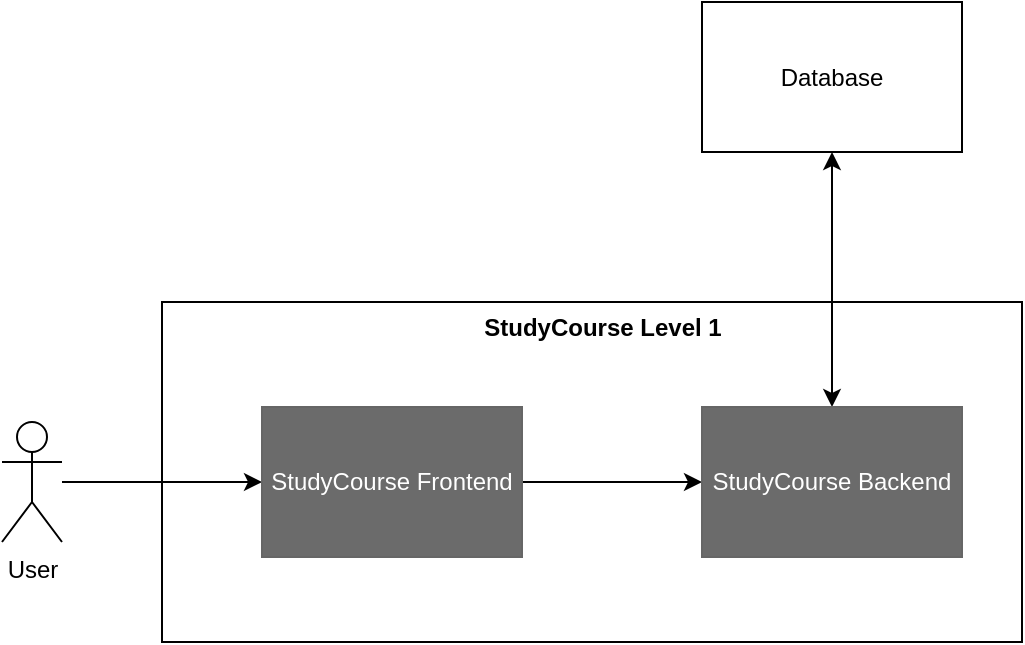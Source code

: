 <mxfile version="25.0.3">
  <diagram name="Page-1" id="jt2PeiQLLKkOWi1YZIpj">
    <mxGraphModel dx="989" dy="524" grid="1" gridSize="10" guides="1" tooltips="1" connect="1" arrows="1" fold="1" page="1" pageScale="1" pageWidth="827" pageHeight="1169" math="0" shadow="0">
      <root>
        <mxCell id="0" />
        <mxCell id="1" parent="0" />
        <mxCell id="WF4hYW6gQQ_tyJkWMNo5-8" value="" style="html=1;whiteSpace=wrap;" vertex="1" parent="1">
          <mxGeometry x="200" y="160" width="430" height="170" as="geometry" />
        </mxCell>
        <mxCell id="WF4hYW6gQQ_tyJkWMNo5-13" style="edgeStyle=orthogonalEdgeStyle;rounded=0;orthogonalLoop=1;jettySize=auto;html=1;" edge="1" parent="1" source="WF4hYW6gQQ_tyJkWMNo5-1" target="WF4hYW6gQQ_tyJkWMNo5-7">
          <mxGeometry relative="1" as="geometry" />
        </mxCell>
        <mxCell id="WF4hYW6gQQ_tyJkWMNo5-1" value="&lt;div&gt;User&lt;/div&gt;" style="shape=umlActor;verticalLabelPosition=bottom;verticalAlign=top;html=1;" vertex="1" parent="1">
          <mxGeometry x="120" y="220" width="30" height="60" as="geometry" />
        </mxCell>
        <mxCell id="WF4hYW6gQQ_tyJkWMNo5-15" style="edgeStyle=orthogonalEdgeStyle;rounded=0;orthogonalLoop=1;jettySize=auto;html=1;" edge="1" parent="1" source="WF4hYW6gQQ_tyJkWMNo5-7" target="WF4hYW6gQQ_tyJkWMNo5-9">
          <mxGeometry relative="1" as="geometry" />
        </mxCell>
        <mxCell id="WF4hYW6gQQ_tyJkWMNo5-7" value="StudyCourse Frontend" style="html=1;whiteSpace=wrap;fillColor=#6B6B6B;fontColor=#FFFFFF;strokeColor=#666666;fillStyle=solid;" vertex="1" parent="1">
          <mxGeometry x="250" y="212.5" width="130" height="75" as="geometry" />
        </mxCell>
        <mxCell id="WF4hYW6gQQ_tyJkWMNo5-11" style="edgeStyle=orthogonalEdgeStyle;rounded=0;orthogonalLoop=1;jettySize=auto;html=1;startArrow=classic;startFill=1;" edge="1" parent="1" source="WF4hYW6gQQ_tyJkWMNo5-9" target="WF4hYW6gQQ_tyJkWMNo5-10">
          <mxGeometry relative="1" as="geometry" />
        </mxCell>
        <mxCell id="WF4hYW6gQQ_tyJkWMNo5-9" value="StudyCourse Backend" style="html=1;whiteSpace=wrap;fillColor=#6B6B6B;fontColor=#FFFFFF;strokeColor=#666666;fillStyle=solid;" vertex="1" parent="1">
          <mxGeometry x="470" y="212.5" width="130" height="75" as="geometry" />
        </mxCell>
        <mxCell id="WF4hYW6gQQ_tyJkWMNo5-10" value="Database" style="html=1;whiteSpace=wrap;" vertex="1" parent="1">
          <mxGeometry x="470" y="10" width="130" height="75" as="geometry" />
        </mxCell>
        <mxCell id="WF4hYW6gQQ_tyJkWMNo5-14" value="StudyCourse Level 1" style="text;align=center;fontStyle=1;verticalAlign=middle;spacingLeft=3;spacingRight=3;strokeColor=none;rotatable=0;points=[[0,0.5],[1,0.5]];portConstraint=eastwest;html=1;" vertex="1" parent="1">
          <mxGeometry x="380" y="160" width="80" height="26" as="geometry" />
        </mxCell>
      </root>
    </mxGraphModel>
  </diagram>
</mxfile>
